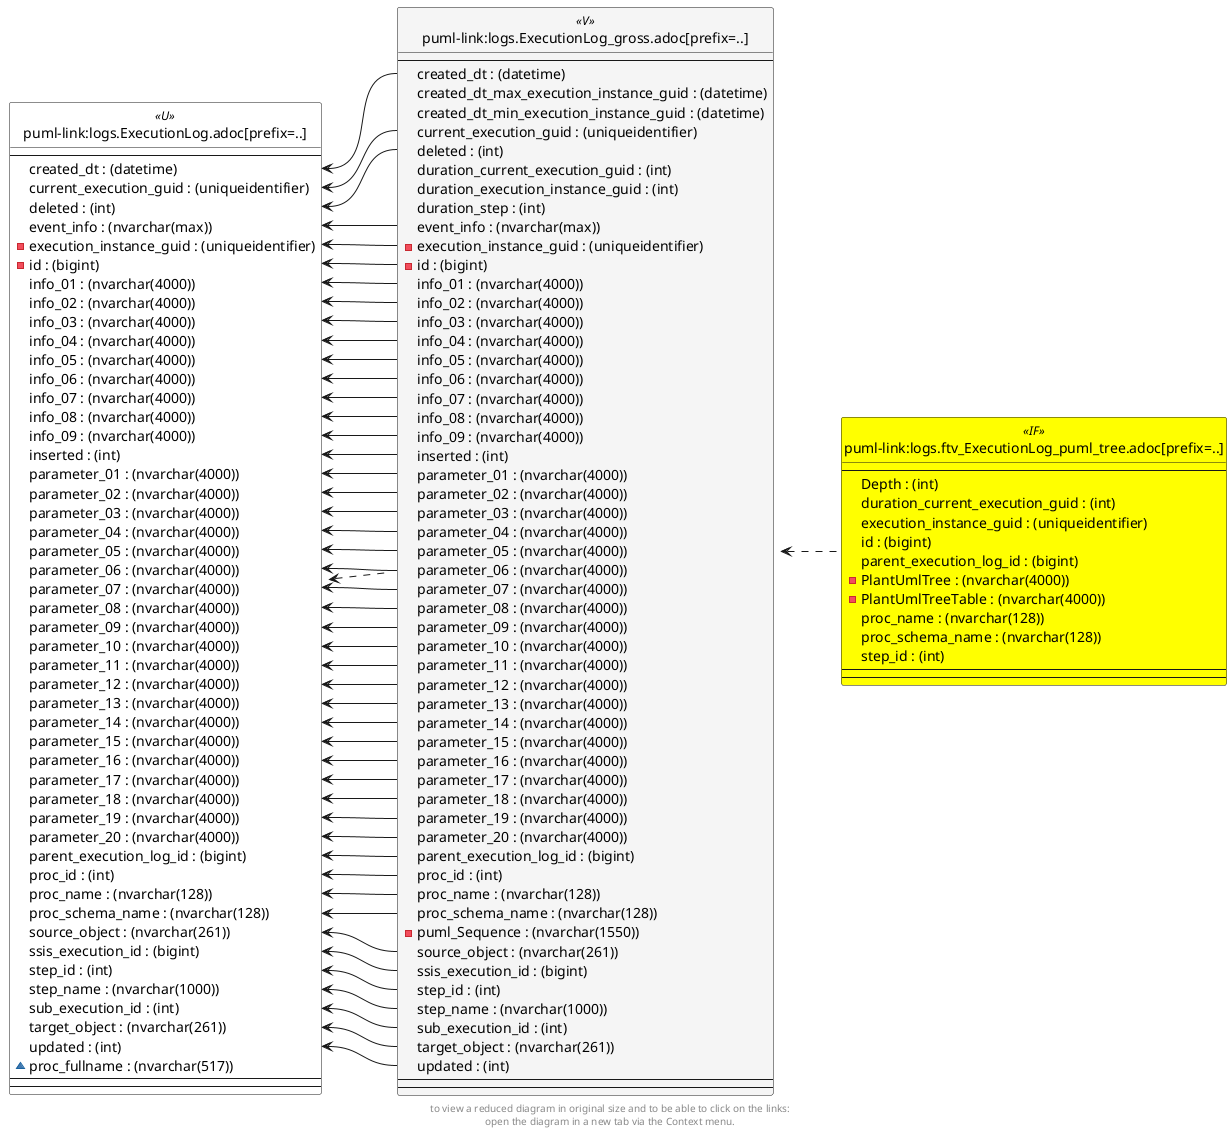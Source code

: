 @startuml
left to right direction
'top to bottom direction
hide circle
'avoide "." issues:
set namespaceSeparator none


skinparam class {
  BackgroundColor White
  BackgroundColor<<FN>> Yellow
  BackgroundColor<<FS>> Yellow
  BackgroundColor<<FT>> LightGray
  BackgroundColor<<IF>> Yellow
  BackgroundColor<<IS>> Yellow
  BackgroundColor<<P>> Aqua
  BackgroundColor<<PC>> Aqua
  BackgroundColor<<SN>> Yellow
  BackgroundColor<<SO>> SlateBlue
  BackgroundColor<<TF>> LightGray
  BackgroundColor<<TR>> Tomato
  BackgroundColor<<U>> White
  BackgroundColor<<V>> WhiteSmoke
  BackgroundColor<<X>> Aqua
}


entity "puml-link:logs.ExecutionLog.adoc[prefix=..]" as logs.ExecutionLog << U >> {
  --
  created_dt : (datetime)
  current_execution_guid : (uniqueidentifier)
  deleted : (int)
  event_info : (nvarchar(max))
  - execution_instance_guid : (uniqueidentifier)
  - id : (bigint)
  info_01 : (nvarchar(4000))
  info_02 : (nvarchar(4000))
  info_03 : (nvarchar(4000))
  info_04 : (nvarchar(4000))
  info_05 : (nvarchar(4000))
  info_06 : (nvarchar(4000))
  info_07 : (nvarchar(4000))
  info_08 : (nvarchar(4000))
  info_09 : (nvarchar(4000))
  inserted : (int)
  parameter_01 : (nvarchar(4000))
  parameter_02 : (nvarchar(4000))
  parameter_03 : (nvarchar(4000))
  parameter_04 : (nvarchar(4000))
  parameter_05 : (nvarchar(4000))
  parameter_06 : (nvarchar(4000))
  parameter_07 : (nvarchar(4000))
  parameter_08 : (nvarchar(4000))
  parameter_09 : (nvarchar(4000))
  parameter_10 : (nvarchar(4000))
  parameter_11 : (nvarchar(4000))
  parameter_12 : (nvarchar(4000))
  parameter_13 : (nvarchar(4000))
  parameter_14 : (nvarchar(4000))
  parameter_15 : (nvarchar(4000))
  parameter_16 : (nvarchar(4000))
  parameter_17 : (nvarchar(4000))
  parameter_18 : (nvarchar(4000))
  parameter_19 : (nvarchar(4000))
  parameter_20 : (nvarchar(4000))
  parent_execution_log_id : (bigint)
  proc_id : (int)
  proc_name : (nvarchar(128))
  proc_schema_name : (nvarchar(128))
  source_object : (nvarchar(261))
  ssis_execution_id : (bigint)
  step_id : (int)
  step_name : (nvarchar(1000))
  sub_execution_id : (int)
  target_object : (nvarchar(261))
  updated : (int)
  ~ proc_fullname : (nvarchar(517))
  --
  --
}

entity "puml-link:logs.ExecutionLog_gross.adoc[prefix=..]" as logs.ExecutionLog_gross << V >> {
  --
  created_dt : (datetime)
  created_dt_max_execution_instance_guid : (datetime)
  created_dt_min_execution_instance_guid : (datetime)
  current_execution_guid : (uniqueidentifier)
  deleted : (int)
  duration_current_execution_guid : (int)
  duration_execution_instance_guid : (int)
  duration_step : (int)
  event_info : (nvarchar(max))
  - execution_instance_guid : (uniqueidentifier)
  - id : (bigint)
  info_01 : (nvarchar(4000))
  info_02 : (nvarchar(4000))
  info_03 : (nvarchar(4000))
  info_04 : (nvarchar(4000))
  info_05 : (nvarchar(4000))
  info_06 : (nvarchar(4000))
  info_07 : (nvarchar(4000))
  info_08 : (nvarchar(4000))
  info_09 : (nvarchar(4000))
  inserted : (int)
  parameter_01 : (nvarchar(4000))
  parameter_02 : (nvarchar(4000))
  parameter_03 : (nvarchar(4000))
  parameter_04 : (nvarchar(4000))
  parameter_05 : (nvarchar(4000))
  parameter_06 : (nvarchar(4000))
  parameter_07 : (nvarchar(4000))
  parameter_08 : (nvarchar(4000))
  parameter_09 : (nvarchar(4000))
  parameter_10 : (nvarchar(4000))
  parameter_11 : (nvarchar(4000))
  parameter_12 : (nvarchar(4000))
  parameter_13 : (nvarchar(4000))
  parameter_14 : (nvarchar(4000))
  parameter_15 : (nvarchar(4000))
  parameter_16 : (nvarchar(4000))
  parameter_17 : (nvarchar(4000))
  parameter_18 : (nvarchar(4000))
  parameter_19 : (nvarchar(4000))
  parameter_20 : (nvarchar(4000))
  parent_execution_log_id : (bigint)
  proc_id : (int)
  proc_name : (nvarchar(128))
  proc_schema_name : (nvarchar(128))
  - puml_Sequence : (nvarchar(1550))
  source_object : (nvarchar(261))
  ssis_execution_id : (bigint)
  step_id : (int)
  step_name : (nvarchar(1000))
  sub_execution_id : (int)
  target_object : (nvarchar(261))
  updated : (int)
  --
  --
}

entity "puml-link:logs.ftv_ExecutionLog_puml_tree.adoc[prefix=..]" as logs.ftv_ExecutionLog_puml_tree << IF >> {
  --
  Depth : (int)
  duration_current_execution_guid : (int)
  execution_instance_guid : (uniqueidentifier)
  id : (bigint)
  parent_execution_log_id : (bigint)
  - PlantUmlTree : (nvarchar(4000))
  - PlantUmlTreeTable : (nvarchar(4000))
  proc_name : (nvarchar(128))
  proc_schema_name : (nvarchar(128))
  step_id : (int)
  --
  --
}

logs.ExecutionLog <.. logs.ExecutionLog_gross
logs.ExecutionLog_gross <.. logs.ftv_ExecutionLog_puml_tree
logs.ExecutionLog::created_dt <-- logs.ExecutionLog_gross::created_dt
logs.ExecutionLog::current_execution_guid <-- logs.ExecutionLog_gross::current_execution_guid
logs.ExecutionLog::deleted <-- logs.ExecutionLog_gross::deleted
logs.ExecutionLog::event_info <-- logs.ExecutionLog_gross::event_info
logs.ExecutionLog::execution_instance_guid <-- logs.ExecutionLog_gross::execution_instance_guid
logs.ExecutionLog::id <-- logs.ExecutionLog_gross::id
logs.ExecutionLog::info_01 <-- logs.ExecutionLog_gross::info_01
logs.ExecutionLog::info_02 <-- logs.ExecutionLog_gross::info_02
logs.ExecutionLog::info_03 <-- logs.ExecutionLog_gross::info_03
logs.ExecutionLog::info_04 <-- logs.ExecutionLog_gross::info_04
logs.ExecutionLog::info_05 <-- logs.ExecutionLog_gross::info_05
logs.ExecutionLog::info_06 <-- logs.ExecutionLog_gross::info_06
logs.ExecutionLog::info_07 <-- logs.ExecutionLog_gross::info_07
logs.ExecutionLog::info_08 <-- logs.ExecutionLog_gross::info_08
logs.ExecutionLog::info_09 <-- logs.ExecutionLog_gross::info_09
logs.ExecutionLog::inserted <-- logs.ExecutionLog_gross::inserted
logs.ExecutionLog::parameter_01 <-- logs.ExecutionLog_gross::parameter_01
logs.ExecutionLog::parameter_02 <-- logs.ExecutionLog_gross::parameter_02
logs.ExecutionLog::parameter_03 <-- logs.ExecutionLog_gross::parameter_03
logs.ExecutionLog::parameter_04 <-- logs.ExecutionLog_gross::parameter_04
logs.ExecutionLog::parameter_05 <-- logs.ExecutionLog_gross::parameter_05
logs.ExecutionLog::parameter_06 <-- logs.ExecutionLog_gross::parameter_06
logs.ExecutionLog::parameter_07 <-- logs.ExecutionLog_gross::parameter_07
logs.ExecutionLog::parameter_08 <-- logs.ExecutionLog_gross::parameter_08
logs.ExecutionLog::parameter_09 <-- logs.ExecutionLog_gross::parameter_09
logs.ExecutionLog::parameter_10 <-- logs.ExecutionLog_gross::parameter_10
logs.ExecutionLog::parameter_11 <-- logs.ExecutionLog_gross::parameter_11
logs.ExecutionLog::parameter_12 <-- logs.ExecutionLog_gross::parameter_12
logs.ExecutionLog::parameter_13 <-- logs.ExecutionLog_gross::parameter_13
logs.ExecutionLog::parameter_14 <-- logs.ExecutionLog_gross::parameter_14
logs.ExecutionLog::parameter_15 <-- logs.ExecutionLog_gross::parameter_15
logs.ExecutionLog::parameter_16 <-- logs.ExecutionLog_gross::parameter_16
logs.ExecutionLog::parameter_17 <-- logs.ExecutionLog_gross::parameter_17
logs.ExecutionLog::parameter_18 <-- logs.ExecutionLog_gross::parameter_18
logs.ExecutionLog::parameter_19 <-- logs.ExecutionLog_gross::parameter_19
logs.ExecutionLog::parameter_20 <-- logs.ExecutionLog_gross::parameter_20
logs.ExecutionLog::parent_execution_log_id <-- logs.ExecutionLog_gross::parent_execution_log_id
logs.ExecutionLog::proc_id <-- logs.ExecutionLog_gross::proc_id
logs.ExecutionLog::proc_name <-- logs.ExecutionLog_gross::proc_name
logs.ExecutionLog::proc_schema_name <-- logs.ExecutionLog_gross::proc_schema_name
logs.ExecutionLog::source_object <-- logs.ExecutionLog_gross::source_object
logs.ExecutionLog::ssis_execution_id <-- logs.ExecutionLog_gross::ssis_execution_id
logs.ExecutionLog::step_id <-- logs.ExecutionLog_gross::step_id
logs.ExecutionLog::step_name <-- logs.ExecutionLog_gross::step_name
logs.ExecutionLog::sub_execution_id <-- logs.ExecutionLog_gross::sub_execution_id
logs.ExecutionLog::target_object <-- logs.ExecutionLog_gross::target_object
logs.ExecutionLog::updated <-- logs.ExecutionLog_gross::updated
footer
to view a reduced diagram in original size and to be able to click on the links:
open the diagram in a new tab via the Context menu.
end footer

@enduml

